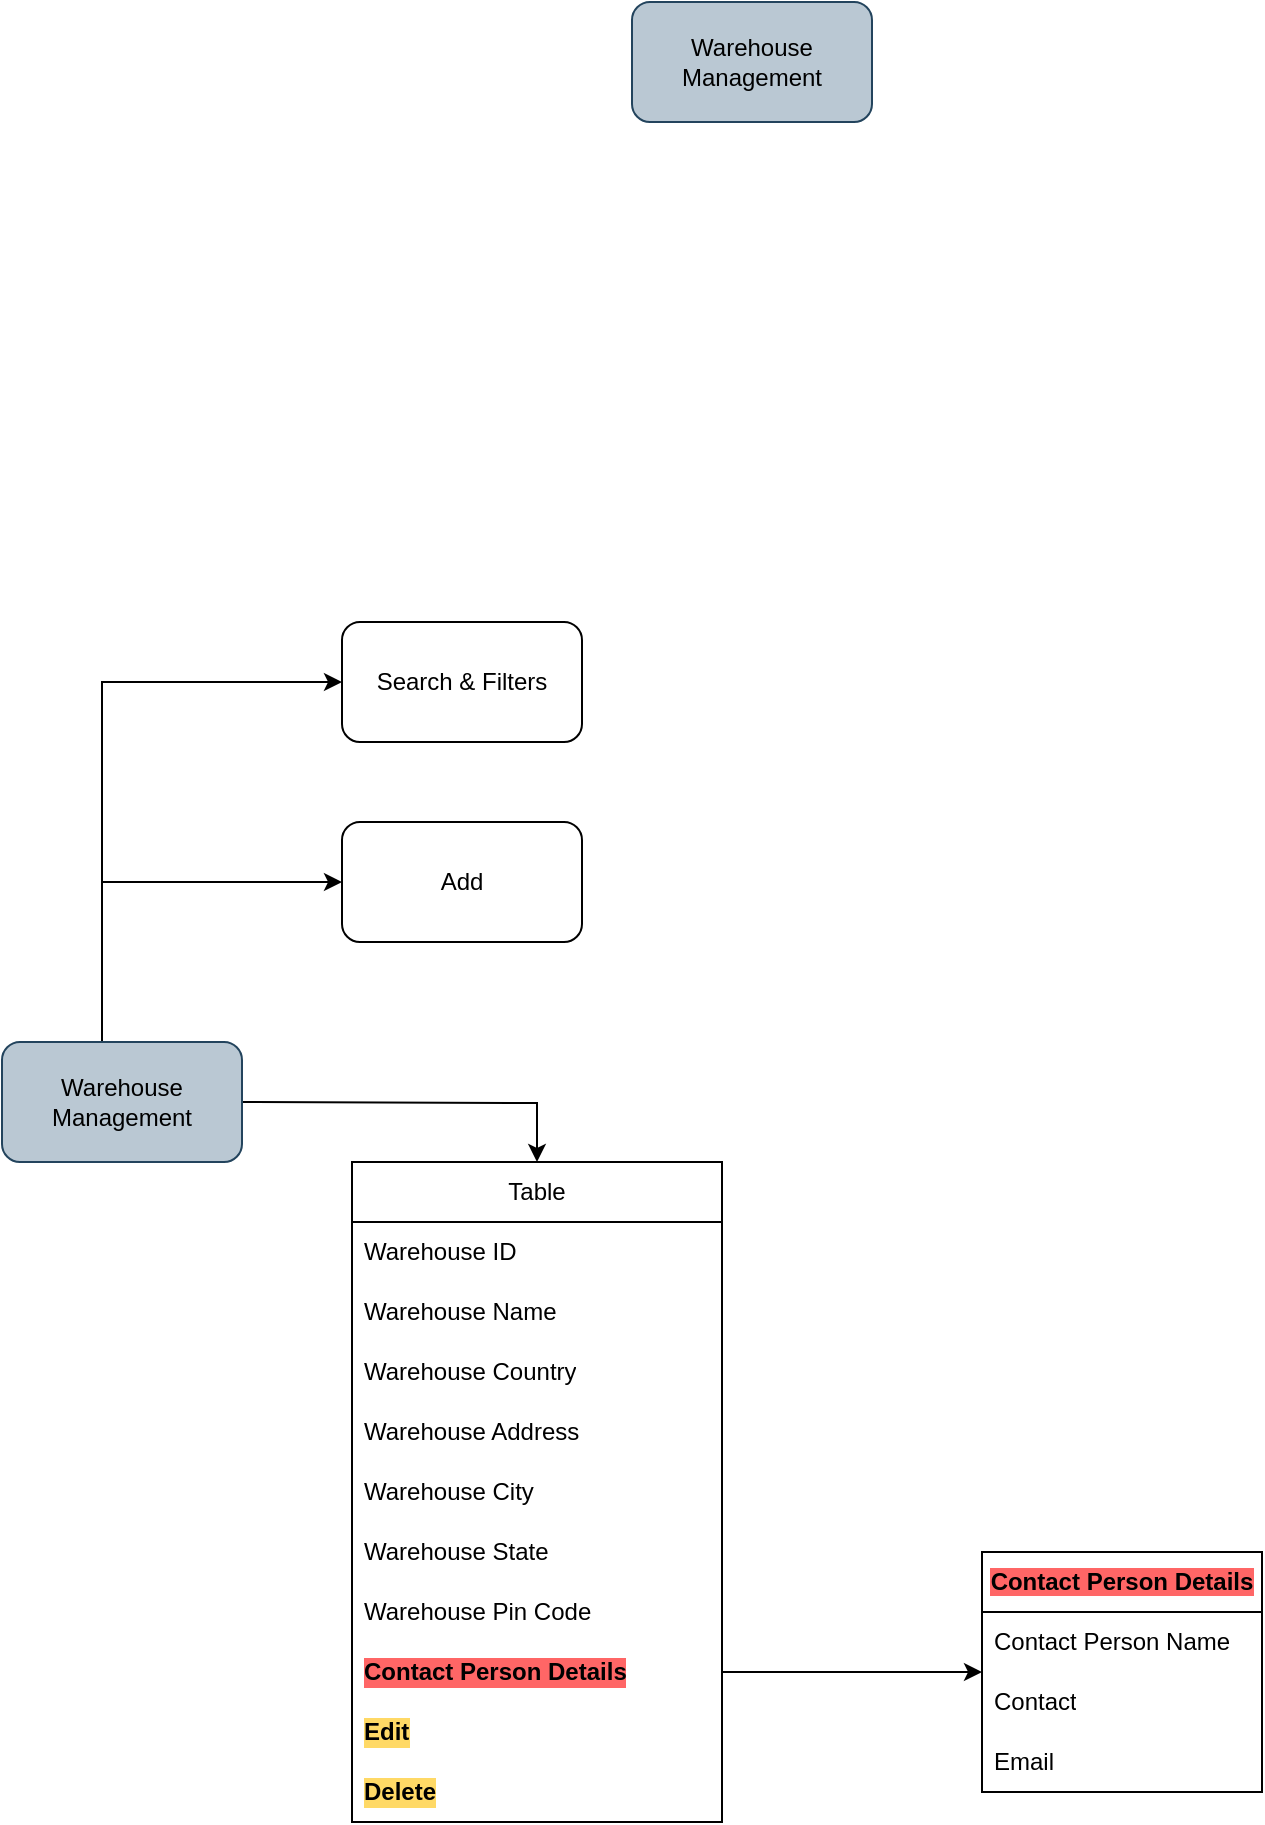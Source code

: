 <mxfile version="24.7.8">
  <diagram name="Page-1" id="e995MOHbL0IESGSoAM8X">
    <mxGraphModel dx="1500" dy="956" grid="1" gridSize="10" guides="1" tooltips="1" connect="1" arrows="1" fold="1" page="1" pageScale="1" pageWidth="850" pageHeight="1100" math="0" shadow="0">
      <root>
        <mxCell id="0" />
        <mxCell id="1" parent="0" />
        <mxCell id="yoaOcqHaSxs_0SUbm4wB-37" style="edgeStyle=orthogonalEdgeStyle;rounded=0;orthogonalLoop=1;jettySize=auto;html=1;entryX=0;entryY=0.5;entryDx=0;entryDy=0;" parent="1" target="yoaOcqHaSxs_0SUbm4wB-35" edge="1">
          <mxGeometry relative="1" as="geometry">
            <Array as="points">
              <mxPoint x="100" y="390" />
            </Array>
            <mxPoint x="100" y="570" as="sourcePoint" />
          </mxGeometry>
        </mxCell>
        <mxCell id="yoaOcqHaSxs_0SUbm4wB-38" style="edgeStyle=orthogonalEdgeStyle;rounded=0;orthogonalLoop=1;jettySize=auto;html=1;entryX=0;entryY=0.5;entryDx=0;entryDy=0;" parent="1" target="yoaOcqHaSxs_0SUbm4wB-36" edge="1">
          <mxGeometry relative="1" as="geometry">
            <Array as="points">
              <mxPoint x="100" y="490" />
            </Array>
            <mxPoint x="100" y="570" as="sourcePoint" />
          </mxGeometry>
        </mxCell>
        <mxCell id="yoaOcqHaSxs_0SUbm4wB-46" style="edgeStyle=orthogonalEdgeStyle;rounded=0;orthogonalLoop=1;jettySize=auto;html=1;" parent="1" target="yoaOcqHaSxs_0SUbm4wB-42" edge="1">
          <mxGeometry relative="1" as="geometry">
            <mxPoint x="160" y="600" as="sourcePoint" />
          </mxGeometry>
        </mxCell>
        <mxCell id="yoaOcqHaSxs_0SUbm4wB-35" value="Search &amp;amp; Filters" style="rounded=1;whiteSpace=wrap;html=1;" parent="1" vertex="1">
          <mxGeometry x="220" y="360" width="120" height="60" as="geometry" />
        </mxCell>
        <mxCell id="yoaOcqHaSxs_0SUbm4wB-36" value="Add" style="rounded=1;whiteSpace=wrap;html=1;" parent="1" vertex="1">
          <mxGeometry x="220" y="460" width="120" height="60" as="geometry" />
        </mxCell>
        <mxCell id="yoaOcqHaSxs_0SUbm4wB-42" value="Table" style="swimlane;fontStyle=0;childLayout=stackLayout;horizontal=1;startSize=30;horizontalStack=0;resizeParent=1;resizeParentMax=0;resizeLast=0;collapsible=1;marginBottom=0;whiteSpace=wrap;html=1;" parent="1" vertex="1">
          <mxGeometry x="225" y="630" width="185" height="330" as="geometry" />
        </mxCell>
        <mxCell id="yoaOcqHaSxs_0SUbm4wB-43" value="Warehouse ID" style="text;strokeColor=none;fillColor=none;align=left;verticalAlign=middle;spacingLeft=4;spacingRight=4;overflow=hidden;points=[[0,0.5],[1,0.5]];portConstraint=eastwest;rotatable=0;whiteSpace=wrap;html=1;" parent="yoaOcqHaSxs_0SUbm4wB-42" vertex="1">
          <mxGeometry y="30" width="185" height="30" as="geometry" />
        </mxCell>
        <mxCell id="yoaOcqHaSxs_0SUbm4wB-44" value="Warehouse Name" style="text;strokeColor=none;fillColor=none;align=left;verticalAlign=middle;spacingLeft=4;spacingRight=4;overflow=hidden;points=[[0,0.5],[1,0.5]];portConstraint=eastwest;rotatable=0;whiteSpace=wrap;html=1;" parent="yoaOcqHaSxs_0SUbm4wB-42" vertex="1">
          <mxGeometry y="60" width="185" height="30" as="geometry" />
        </mxCell>
        <mxCell id="yoaOcqHaSxs_0SUbm4wB-45" value="Warehouse Country" style="text;strokeColor=none;fillColor=none;align=left;verticalAlign=middle;spacingLeft=4;spacingRight=4;overflow=hidden;points=[[0,0.5],[1,0.5]];portConstraint=eastwest;rotatable=0;whiteSpace=wrap;html=1;" parent="yoaOcqHaSxs_0SUbm4wB-42" vertex="1">
          <mxGeometry y="90" width="185" height="30" as="geometry" />
        </mxCell>
        <mxCell id="yoaOcqHaSxs_0SUbm4wB-62" value="Warehouse Address" style="text;strokeColor=none;fillColor=none;align=left;verticalAlign=middle;spacingLeft=4;spacingRight=4;overflow=hidden;points=[[0,0.5],[1,0.5]];portConstraint=eastwest;rotatable=0;whiteSpace=wrap;html=1;" parent="yoaOcqHaSxs_0SUbm4wB-42" vertex="1">
          <mxGeometry y="120" width="185" height="30" as="geometry" />
        </mxCell>
        <mxCell id="yoaOcqHaSxs_0SUbm4wB-61" value="Warehouse City" style="text;strokeColor=none;fillColor=none;align=left;verticalAlign=middle;spacingLeft=4;spacingRight=4;overflow=hidden;points=[[0,0.5],[1,0.5]];portConstraint=eastwest;rotatable=0;whiteSpace=wrap;html=1;" parent="yoaOcqHaSxs_0SUbm4wB-42" vertex="1">
          <mxGeometry y="150" width="185" height="30" as="geometry" />
        </mxCell>
        <mxCell id="yoaOcqHaSxs_0SUbm4wB-60" value="Warehouse State" style="text;strokeColor=none;fillColor=none;align=left;verticalAlign=middle;spacingLeft=4;spacingRight=4;overflow=hidden;points=[[0,0.5],[1,0.5]];portConstraint=eastwest;rotatable=0;whiteSpace=wrap;html=1;" parent="yoaOcqHaSxs_0SUbm4wB-42" vertex="1">
          <mxGeometry y="180" width="185" height="30" as="geometry" />
        </mxCell>
        <mxCell id="yoaOcqHaSxs_0SUbm4wB-57" value="Warehouse Pin Code" style="text;strokeColor=none;fillColor=none;align=left;verticalAlign=middle;spacingLeft=4;spacingRight=4;overflow=hidden;points=[[0,0.5],[1,0.5]];portConstraint=eastwest;rotatable=0;whiteSpace=wrap;html=1;" parent="yoaOcqHaSxs_0SUbm4wB-42" vertex="1">
          <mxGeometry y="210" width="185" height="30" as="geometry" />
        </mxCell>
        <mxCell id="yoaOcqHaSxs_0SUbm4wB-59" value="&lt;b&gt;Contact Person Details&lt;/b&gt;" style="text;strokeColor=none;fillColor=none;align=left;verticalAlign=middle;spacingLeft=4;spacingRight=4;overflow=hidden;points=[[0,0.5],[1,0.5]];portConstraint=eastwest;rotatable=0;whiteSpace=wrap;html=1;labelBackgroundColor=#FF6666;" parent="yoaOcqHaSxs_0SUbm4wB-42" vertex="1">
          <mxGeometry y="240" width="185" height="30" as="geometry" />
        </mxCell>
        <mxCell id="yoaOcqHaSxs_0SUbm4wB-102" value="Edit" style="text;strokeColor=none;fillColor=none;align=left;verticalAlign=middle;spacingLeft=4;spacingRight=4;overflow=hidden;points=[[0,0.5],[1,0.5]];portConstraint=eastwest;rotatable=0;whiteSpace=wrap;html=1;fontStyle=1;labelBackgroundColor=#FFD966;" parent="yoaOcqHaSxs_0SUbm4wB-42" vertex="1">
          <mxGeometry y="270" width="185" height="30" as="geometry" />
        </mxCell>
        <mxCell id="yoaOcqHaSxs_0SUbm4wB-101" value="Delete" style="text;strokeColor=none;fillColor=none;align=left;verticalAlign=middle;spacingLeft=4;spacingRight=4;overflow=hidden;points=[[0,0.5],[1,0.5]];portConstraint=eastwest;rotatable=0;whiteSpace=wrap;html=1;fontStyle=1;labelBackgroundColor=#FFD966;" parent="yoaOcqHaSxs_0SUbm4wB-42" vertex="1">
          <mxGeometry y="300" width="185" height="30" as="geometry" />
        </mxCell>
        <mxCell id="yoaOcqHaSxs_0SUbm4wB-69" value="&lt;b style=&quot;text-align: left; background-color: rgb(255, 102, 102);&quot;&gt;Contact Person Details&lt;/b&gt;" style="swimlane;fontStyle=0;childLayout=stackLayout;horizontal=1;startSize=30;horizontalStack=0;resizeParent=1;resizeParentMax=0;resizeLast=0;collapsible=1;marginBottom=0;whiteSpace=wrap;html=1;" parent="1" vertex="1">
          <mxGeometry x="540" y="825" width="140" height="120" as="geometry" />
        </mxCell>
        <mxCell id="yoaOcqHaSxs_0SUbm4wB-85" value="Contact Person Name" style="text;strokeColor=none;fillColor=none;align=left;verticalAlign=middle;spacingLeft=4;spacingRight=4;overflow=hidden;points=[[0,0.5],[1,0.5]];portConstraint=eastwest;rotatable=0;whiteSpace=wrap;html=1;" parent="yoaOcqHaSxs_0SUbm4wB-69" vertex="1">
          <mxGeometry y="30" width="140" height="30" as="geometry" />
        </mxCell>
        <mxCell id="yoaOcqHaSxs_0SUbm4wB-78" value="Contact" style="text;strokeColor=none;fillColor=none;align=left;verticalAlign=middle;spacingLeft=4;spacingRight=4;overflow=hidden;points=[[0,0.5],[1,0.5]];portConstraint=eastwest;rotatable=0;whiteSpace=wrap;html=1;" parent="yoaOcqHaSxs_0SUbm4wB-69" vertex="1">
          <mxGeometry y="60" width="140" height="30" as="geometry" />
        </mxCell>
        <mxCell id="yoaOcqHaSxs_0SUbm4wB-79" value="Email" style="text;strokeColor=none;fillColor=none;align=left;verticalAlign=middle;spacingLeft=4;spacingRight=4;overflow=hidden;points=[[0,0.5],[1,0.5]];portConstraint=eastwest;rotatable=0;whiteSpace=wrap;html=1;" parent="yoaOcqHaSxs_0SUbm4wB-69" vertex="1">
          <mxGeometry y="90" width="140" height="30" as="geometry" />
        </mxCell>
        <mxCell id="yoaOcqHaSxs_0SUbm4wB-100" style="edgeStyle=orthogonalEdgeStyle;rounded=0;orthogonalLoop=1;jettySize=auto;html=1;" parent="1" source="yoaOcqHaSxs_0SUbm4wB-59" target="yoaOcqHaSxs_0SUbm4wB-69" edge="1">
          <mxGeometry relative="1" as="geometry" />
        </mxCell>
        <mxCell id="IaQcgFSZAwQzBEfg6Jhc-1" value="Warehouse Management" style="rounded=1;whiteSpace=wrap;html=1;fillColor=#bac8d3;strokeColor=#23445d;" vertex="1" parent="1">
          <mxGeometry x="365" y="50" width="120" height="60" as="geometry" />
        </mxCell>
        <mxCell id="IaQcgFSZAwQzBEfg6Jhc-2" value="Warehouse Management" style="rounded=1;whiteSpace=wrap;html=1;fillColor=#bac8d3;strokeColor=#23445d;" vertex="1" parent="1">
          <mxGeometry x="50" y="570" width="120" height="60" as="geometry" />
        </mxCell>
      </root>
    </mxGraphModel>
  </diagram>
</mxfile>
